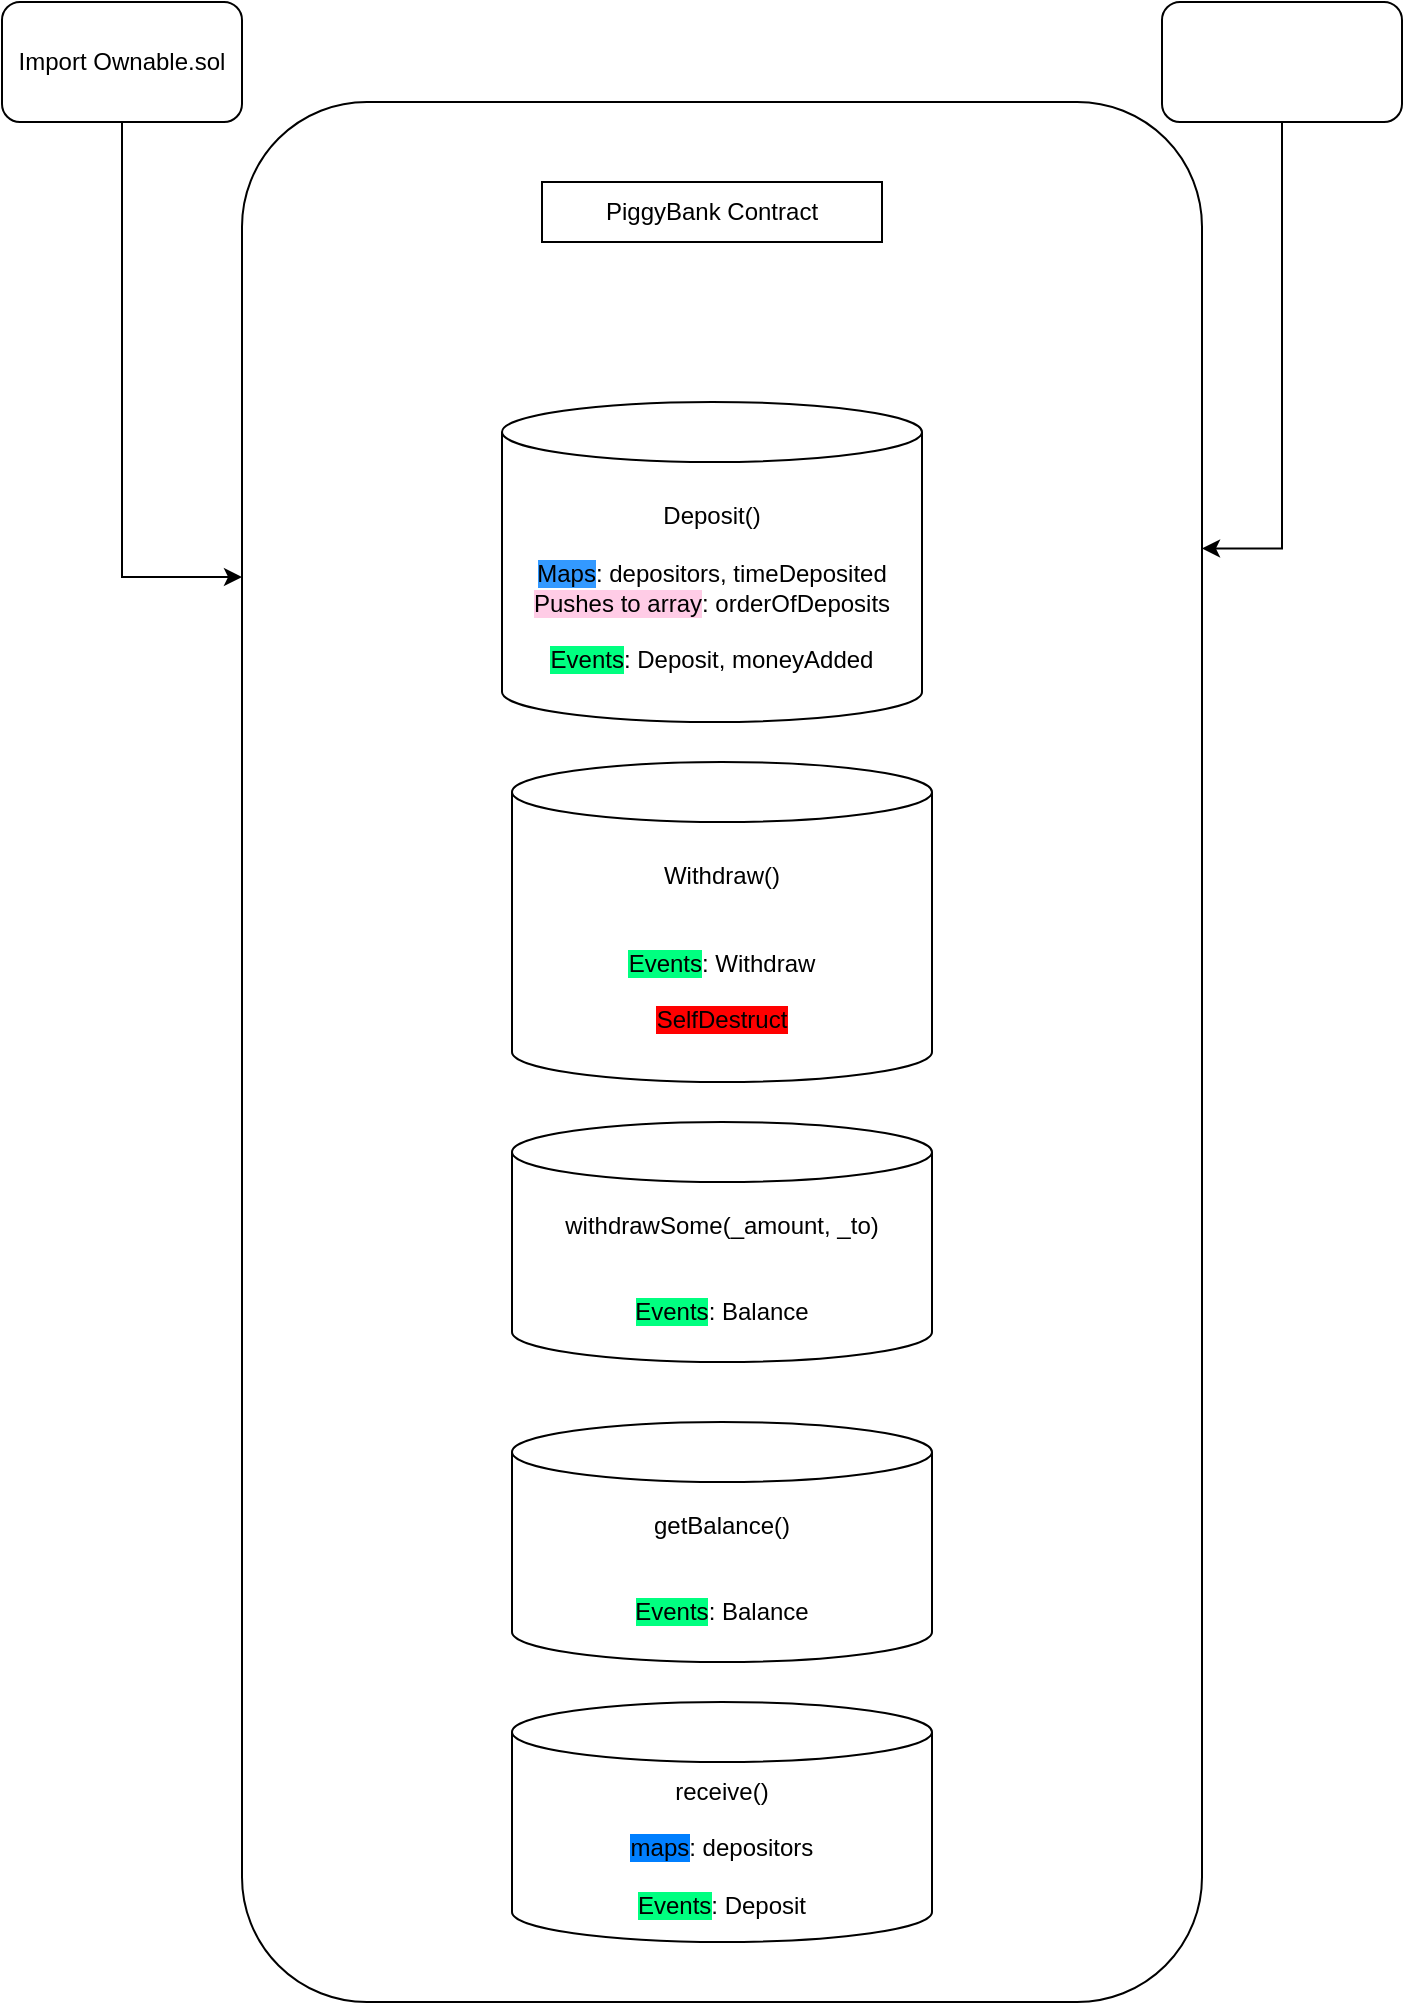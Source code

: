 <mxfile version="20.8.5" type="device"><diagram id="nN-GRi0zVWKvQrvTV8nR" name="Page-1"><mxGraphModel dx="678" dy="395" grid="1" gridSize="10" guides="1" tooltips="1" connect="1" arrows="1" fold="1" page="1" pageScale="1" pageWidth="827" pageHeight="1169" math="0" shadow="0"><root><mxCell id="0"/><mxCell id="1" parent="0"/><mxCell id="QBTZ0TbXWDOnpEVbY87l-1" value="" style="rounded=1;whiteSpace=wrap;html=1;arcSize=13;" vertex="1" parent="1"><mxGeometry x="120" y="50" width="480" height="950" as="geometry"/></mxCell><mxCell id="QBTZ0TbXWDOnpEVbY87l-2" value="PiggyBank Contract" style="rounded=0;whiteSpace=wrap;html=1;" vertex="1" parent="1"><mxGeometry x="270" y="90" width="170" height="30" as="geometry"/></mxCell><mxCell id="QBTZ0TbXWDOnpEVbY87l-8" style="edgeStyle=orthogonalEdgeStyle;rounded=0;orthogonalLoop=1;jettySize=auto;html=1;exitX=0.5;exitY=1;exitDx=0;exitDy=0;entryX=0;entryY=0.25;entryDx=0;entryDy=0;" edge="1" parent="1" source="QBTZ0TbXWDOnpEVbY87l-3" target="QBTZ0TbXWDOnpEVbY87l-1"><mxGeometry relative="1" as="geometry"/></mxCell><mxCell id="QBTZ0TbXWDOnpEVbY87l-3" value="Import Ownable.sol" style="rounded=1;whiteSpace=wrap;html=1;" vertex="1" parent="1"><mxGeometry width="120" height="60" as="geometry"/></mxCell><mxCell id="QBTZ0TbXWDOnpEVbY87l-10" style="edgeStyle=orthogonalEdgeStyle;rounded=0;orthogonalLoop=1;jettySize=auto;html=1;exitX=0.5;exitY=1;exitDx=0;exitDy=0;entryX=1;entryY=0.235;entryDx=0;entryDy=0;entryPerimeter=0;" edge="1" parent="1" source="QBTZ0TbXWDOnpEVbY87l-4" target="QBTZ0TbXWDOnpEVbY87l-1"><mxGeometry relative="1" as="geometry"/></mxCell><mxCell id="QBTZ0TbXWDOnpEVbY87l-4" value="" style="rounded=1;whiteSpace=wrap;html=1;" vertex="1" parent="1"><mxGeometry x="580" width="120" height="60" as="geometry"/></mxCell><mxCell id="QBTZ0TbXWDOnpEVbY87l-13" value="Deposit()&lt;br style=&quot;border-color: var(--border-color);&quot;&gt;&lt;br style=&quot;border-color: var(--border-color);&quot;&gt;&lt;span style=&quot;background-color: rgb(51, 153, 255);&quot;&gt;Maps&lt;/span&gt;: depositors, timeDeposited&lt;br style=&quot;border-color: var(--border-color);&quot;&gt;&lt;span style=&quot;background-color: rgb(255, 204, 230);&quot;&gt;Pushes to array&lt;/span&gt;: orderOfDeposits&lt;br style=&quot;border-color: var(--border-color);&quot;&gt;&lt;br style=&quot;border-color: var(--border-color);&quot;&gt;&lt;span style=&quot;background-color: rgb(0, 255, 128);&quot;&gt;Events&lt;/span&gt;: Deposit, moneyAdded" style="shape=cylinder3;whiteSpace=wrap;html=1;boundedLbl=1;backgroundOutline=1;size=15;" vertex="1" parent="1"><mxGeometry x="250" y="200" width="210" height="160" as="geometry"/></mxCell><mxCell id="QBTZ0TbXWDOnpEVbY87l-14" value="Withdraw()&lt;br style=&quot;border-color: var(--border-color);&quot;&gt;&lt;br style=&quot;border-color: var(--border-color);&quot;&gt;&lt;br style=&quot;border-color: var(--border-color);&quot;&gt;&lt;span style=&quot;background-color: rgb(0, 255, 128);&quot;&gt;Events&lt;/span&gt;: Withdraw&lt;br&gt;&lt;br&gt;&lt;span style=&quot;background-color: rgb(255, 0, 0);&quot;&gt;SelfDestruct&lt;/span&gt;" style="shape=cylinder3;whiteSpace=wrap;html=1;boundedLbl=1;backgroundOutline=1;size=15;" vertex="1" parent="1"><mxGeometry x="255" y="380" width="210" height="160" as="geometry"/></mxCell><mxCell id="QBTZ0TbXWDOnpEVbY87l-15" value="withdrawSome(_amount, _to)&lt;br style=&quot;border-color: var(--border-color);&quot;&gt;&lt;br style=&quot;border-color: var(--border-color);&quot;&gt;&lt;br style=&quot;border-color: var(--border-color);&quot;&gt;&lt;span style=&quot;background-color: rgb(0, 255, 128);&quot;&gt;Events&lt;/span&gt;: Balance&lt;br&gt;" style="shape=cylinder3;whiteSpace=wrap;html=1;boundedLbl=1;backgroundOutline=1;size=15;" vertex="1" parent="1"><mxGeometry x="255" y="560" width="210" height="120" as="geometry"/></mxCell><mxCell id="QBTZ0TbXWDOnpEVbY87l-16" value="getBalance()&lt;br style=&quot;border-color: var(--border-color);&quot;&gt;&lt;br style=&quot;border-color: var(--border-color);&quot;&gt;&lt;br style=&quot;border-color: var(--border-color);&quot;&gt;&lt;span style=&quot;background-color: rgb(0, 255, 128);&quot;&gt;Events&lt;/span&gt;: Balance" style="shape=cylinder3;whiteSpace=wrap;html=1;boundedLbl=1;backgroundOutline=1;size=15;" vertex="1" parent="1"><mxGeometry x="255" y="710" width="210" height="120" as="geometry"/></mxCell><mxCell id="QBTZ0TbXWDOnpEVbY87l-17" value="receive()&lt;br style=&quot;border-color: var(--border-color);&quot;&gt;&lt;br&gt;&lt;span style=&quot;background-color: rgb(0, 127, 255);&quot;&gt;maps&lt;/span&gt;: depositors&lt;br style=&quot;border-color: var(--border-color);&quot;&gt;&lt;br style=&quot;border-color: var(--border-color);&quot;&gt;&lt;span style=&quot;background-color: rgb(0, 255, 128);&quot;&gt;Events&lt;/span&gt;: Deposit" style="shape=cylinder3;whiteSpace=wrap;html=1;boundedLbl=1;backgroundOutline=1;size=15;" vertex="1" parent="1"><mxGeometry x="255" y="850" width="210" height="120" as="geometry"/></mxCell></root></mxGraphModel></diagram></mxfile>